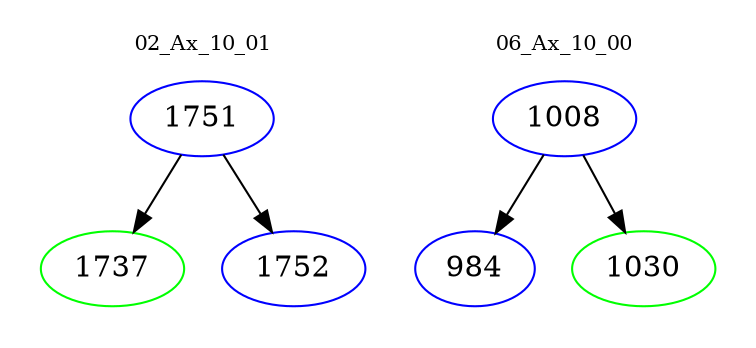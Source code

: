 digraph{
subgraph cluster_0 {
color = white
label = "02_Ax_10_01";
fontsize=10;
T0_1751 [label="1751", color="blue"]
T0_1751 -> T0_1737 [color="black"]
T0_1737 [label="1737", color="green"]
T0_1751 -> T0_1752 [color="black"]
T0_1752 [label="1752", color="blue"]
}
subgraph cluster_1 {
color = white
label = "06_Ax_10_00";
fontsize=10;
T1_1008 [label="1008", color="blue"]
T1_1008 -> T1_984 [color="black"]
T1_984 [label="984", color="blue"]
T1_1008 -> T1_1030 [color="black"]
T1_1030 [label="1030", color="green"]
}
}
